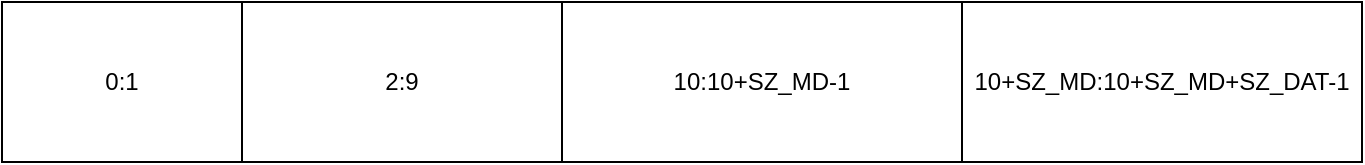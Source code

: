 <mxfile version="27.2.0">
  <diagram name="Page-1" id="vLRhv0532YuuRv_kM_5Z">
    <mxGraphModel dx="1426" dy="649" grid="1" gridSize="10" guides="1" tooltips="1" connect="1" arrows="1" fold="1" page="1" pageScale="1" pageWidth="850" pageHeight="1100" background="#ffffff" math="0" shadow="0">
      <root>
        <mxCell id="0" />
        <mxCell id="1" parent="0" />
        <mxCell id="nF7LipzBdnQntdB6icCR-9" value="" style="group" vertex="1" connectable="0" parent="1">
          <mxGeometry x="40" y="160" width="680" height="80" as="geometry" />
        </mxCell>
        <mxCell id="nF7LipzBdnQntdB6icCR-1" value="&lt;div&gt;0:1&lt;/div&gt;" style="rounded=0;whiteSpace=wrap;html=1;" vertex="1" parent="nF7LipzBdnQntdB6icCR-9">
          <mxGeometry width="120" height="80" as="geometry" />
        </mxCell>
        <mxCell id="nF7LipzBdnQntdB6icCR-2" value="&lt;div&gt;2:9&lt;/div&gt;" style="rounded=0;whiteSpace=wrap;html=1;" vertex="1" parent="nF7LipzBdnQntdB6icCR-9">
          <mxGeometry x="120" width="160" height="80" as="geometry" />
        </mxCell>
        <mxCell id="nF7LipzBdnQntdB6icCR-3" value="10:10+SZ_MD-1" style="rounded=0;whiteSpace=wrap;html=1;" vertex="1" parent="nF7LipzBdnQntdB6icCR-9">
          <mxGeometry x="280" width="200" height="80" as="geometry" />
        </mxCell>
        <mxCell id="nF7LipzBdnQntdB6icCR-4" value="10+SZ_MD:10+SZ_MD+SZ_DAT-1" style="rounded=0;whiteSpace=wrap;html=1;" vertex="1" parent="nF7LipzBdnQntdB6icCR-9">
          <mxGeometry x="480" width="200" height="80" as="geometry" />
        </mxCell>
      </root>
    </mxGraphModel>
  </diagram>
</mxfile>
